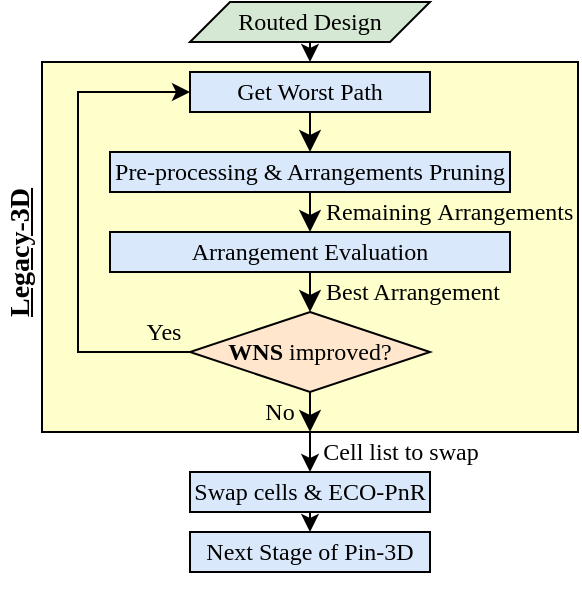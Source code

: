 <mxfile version="24.3.1" type="github" pages="2">
  <diagram name="Page-1" id="XErxERJ1ZHLDVIIJKSSp">
    <mxGraphModel dx="1233" dy="1164" grid="0" gridSize="10" guides="1" tooltips="1" connect="1" arrows="1" fold="1" page="0" pageScale="1" pageWidth="850" pageHeight="1100" background="none" math="0" shadow="0">
      <root>
        <mxCell id="0" />
        <mxCell id="1" parent="0" />
        <mxCell id="jLSsSlZWC7ViVXlGuK6f-1" style="edgeStyle=orthogonalEdgeStyle;rounded=0;orthogonalLoop=1;jettySize=auto;html=1;exitX=0.5;exitY=1;exitDx=0;exitDy=0;entryX=0.5;entryY=0;entryDx=0;entryDy=0;" parent="1" target="jLSsSlZWC7ViVXlGuK6f-22" edge="1">
          <mxGeometry relative="1" as="geometry">
            <mxPoint x="363" y="20" as="sourcePoint" />
          </mxGeometry>
        </mxCell>
        <mxCell id="jLSsSlZWC7ViVXlGuK6f-2" value="" style="rounded=0;whiteSpace=wrap;html=1;fillColor=#FFFFCC;strokeColor=#000000;" parent="1" vertex="1">
          <mxGeometry x="229" y="-165" width="268" height="185" as="geometry" />
        </mxCell>
        <mxCell id="QQOnf1ZI_L-p0ae3JQfT-3" style="edgeStyle=orthogonalEdgeStyle;rounded=0;orthogonalLoop=1;jettySize=auto;html=1;exitX=0.5;exitY=1;exitDx=0;exitDy=0;entryX=0.5;entryY=0;entryDx=0;entryDy=0;" edge="1" parent="1" source="jLSsSlZWC7ViVXlGuK6f-4" target="jLSsSlZWC7ViVXlGuK6f-2">
          <mxGeometry relative="1" as="geometry" />
        </mxCell>
        <mxCell id="jLSsSlZWC7ViVXlGuK6f-4" value="Routed Design" style="shape=parallelogram;perimeter=parallelogramPerimeter;whiteSpace=wrap;html=1;fixedSize=1;fontFamily=Times New Roman;fillColor=#d5e8d4;strokeColor=#000000;" parent="1" vertex="1">
          <mxGeometry x="303" y="-195" width="120" height="20" as="geometry" />
        </mxCell>
        <mxCell id="jLSsSlZWC7ViVXlGuK6f-5" style="edgeStyle=none;curved=1;rounded=0;orthogonalLoop=1;jettySize=auto;html=1;exitX=0.5;exitY=1;exitDx=0;exitDy=0;entryX=0.5;entryY=0;entryDx=0;entryDy=0;fontSize=12;startSize=8;endSize=8;strokeColor=#000000;fontColor=#000000;fillColor=#ffe6cc;" parent="1" source="jLSsSlZWC7ViVXlGuK6f-6" target="jLSsSlZWC7ViVXlGuK6f-8" edge="1">
          <mxGeometry relative="1" as="geometry">
            <mxPoint x="311" y="-133" as="sourcePoint" />
          </mxGeometry>
        </mxCell>
        <mxCell id="jLSsSlZWC7ViVXlGuK6f-6" value="Get Worst Path" style="rounded=0;whiteSpace=wrap;html=1;fontFamily=Times New Roman;fillColor=#dae8fc;strokeColor=#000000;" parent="1" vertex="1">
          <mxGeometry x="303" y="-160" width="120" height="20" as="geometry" />
        </mxCell>
        <mxCell id="jLSsSlZWC7ViVXlGuK6f-7" style="edgeStyle=none;curved=1;rounded=0;orthogonalLoop=1;jettySize=auto;html=1;exitX=0.5;exitY=1;exitDx=0;exitDy=0;entryX=0.5;entryY=0;entryDx=0;entryDy=0;fontSize=12;startSize=8;endSize=8;strokeColor=#000000;fontColor=#000000;fillColor=#ffe6cc;" parent="1" source="jLSsSlZWC7ViVXlGuK6f-8" target="jLSsSlZWC7ViVXlGuK6f-9" edge="1">
          <mxGeometry relative="1" as="geometry" />
        </mxCell>
        <mxCell id="jLSsSlZWC7ViVXlGuK6f-8" value="Pre-processing &amp;amp; Arrangements Pruning" style="rounded=0;whiteSpace=wrap;html=1;fontFamily=Times New Roman;fillColor=#dae8fc;strokeColor=#000000;" parent="1" vertex="1">
          <mxGeometry x="263" y="-120" width="200" height="20" as="geometry" />
        </mxCell>
        <mxCell id="jLSsSlZWC7ViVXlGuK6f-9" value="Arrangement Evaluation" style="rounded=0;whiteSpace=wrap;html=1;fontFamily=Times New Roman;fillColor=#dae8fc;strokeColor=#000000;" parent="1" vertex="1">
          <mxGeometry x="263" y="-80" width="200" height="20" as="geometry" />
        </mxCell>
        <mxCell id="jLSsSlZWC7ViVXlGuK6f-10" style="edgeStyle=none;curved=1;rounded=0;orthogonalLoop=1;jettySize=auto;html=1;exitX=0.5;exitY=1;exitDx=0;exitDy=0;fontSize=12;startSize=8;endSize=8;strokeColor=#000000;fontColor=#000000;fillColor=#ffe6cc;entryX=0.5;entryY=1;entryDx=0;entryDy=0;" parent="1" source="jLSsSlZWC7ViVXlGuK6f-12" edge="1" target="jLSsSlZWC7ViVXlGuK6f-2">
          <mxGeometry relative="1" as="geometry">
            <mxPoint x="311" y="73" as="targetPoint" />
          </mxGeometry>
        </mxCell>
        <mxCell id="QQOnf1ZI_L-p0ae3JQfT-1" style="edgeStyle=orthogonalEdgeStyle;rounded=0;orthogonalLoop=1;jettySize=auto;html=1;exitX=0;exitY=0.5;exitDx=0;exitDy=0;entryX=0;entryY=0.5;entryDx=0;entryDy=0;" edge="1" parent="1" source="jLSsSlZWC7ViVXlGuK6f-12" target="jLSsSlZWC7ViVXlGuK6f-6">
          <mxGeometry relative="1" as="geometry">
            <Array as="points">
              <mxPoint x="247" y="-20" />
              <mxPoint x="247" y="-150" />
            </Array>
          </mxGeometry>
        </mxCell>
        <mxCell id="jLSsSlZWC7ViVXlGuK6f-12" value="&lt;b&gt;WNS&lt;/b&gt; improved?" style="rhombus;whiteSpace=wrap;html=1;fontFamily=Times New Roman;fillColor=#ffe6cc;strokeColor=#000000;" parent="1" vertex="1">
          <mxGeometry x="303" y="-40" width="120" height="40" as="geometry" />
        </mxCell>
        <mxCell id="jLSsSlZWC7ViVXlGuK6f-13" style="edgeStyle=none;curved=1;rounded=0;orthogonalLoop=1;jettySize=auto;html=1;exitX=0.5;exitY=1;exitDx=0;exitDy=0;fontSize=12;startSize=8;endSize=8;strokeColor=#000000;fontColor=#000000;fillColor=#ffe6cc;" parent="1" source="jLSsSlZWC7ViVXlGuK6f-12" target="jLSsSlZWC7ViVXlGuK6f-12" edge="1">
          <mxGeometry relative="1" as="geometry" />
        </mxCell>
        <mxCell id="jLSsSlZWC7ViVXlGuK6f-14" style="edgeStyle=none;curved=1;rounded=0;orthogonalLoop=1;jettySize=auto;html=1;exitX=0.5;exitY=0;exitDx=0;exitDy=0;fontSize=12;startSize=8;endSize=8;strokeColor=#000000;fontColor=#000000;fillColor=#ffe6cc;" parent="1" source="jLSsSlZWC7ViVXlGuK6f-12" target="jLSsSlZWC7ViVXlGuK6f-12" edge="1">
          <mxGeometry relative="1" as="geometry" />
        </mxCell>
        <mxCell id="jLSsSlZWC7ViVXlGuK6f-15" style="edgeStyle=none;curved=1;rounded=0;orthogonalLoop=1;jettySize=auto;html=1;exitX=0.5;exitY=1;exitDx=0;exitDy=0;entryX=0.5;entryY=0;entryDx=0;entryDy=0;fontSize=12;startSize=8;endSize=8;strokeColor=#000000;fontColor=#000000;fillColor=#ffe6cc;" parent="1" source="jLSsSlZWC7ViVXlGuK6f-9" target="jLSsSlZWC7ViVXlGuK6f-12" edge="1">
          <mxGeometry relative="1" as="geometry">
            <mxPoint x="311" as="sourcePoint" />
            <mxPoint x="321" y="-21" as="targetPoint" />
          </mxGeometry>
        </mxCell>
        <mxCell id="jLSsSlZWC7ViVXlGuK6f-16" value="Yes" style="text;html=1;align=center;verticalAlign=middle;whiteSpace=wrap;rounded=0;fontSize=12;fontFamily=Times New Roman;strokeColor=none;fillColor=none;" parent="1" vertex="1">
          <mxGeometry x="280" y="-40" width="20" height="20" as="geometry" />
        </mxCell>
        <mxCell id="jLSsSlZWC7ViVXlGuK6f-17" value="No" style="text;html=1;align=center;verticalAlign=middle;whiteSpace=wrap;rounded=0;fontSize=12;fontFamily=Times New Roman;strokeColor=none;fillColor=none;" parent="1" vertex="1">
          <mxGeometry x="338" width="20" height="20" as="geometry" />
        </mxCell>
        <mxCell id="jLSsSlZWC7ViVXlGuK6f-18" value="&lt;font face=&quot;Times New Roman&quot;&gt;Remaining&amp;nbsp;&lt;/font&gt;&lt;span style=&quot;font-family: &amp;quot;Times New Roman&amp;quot;;&quot;&gt;Arrangements&lt;/span&gt;" style="text;html=1;align=left;verticalAlign=middle;whiteSpace=wrap;rounded=0;" parent="1" vertex="1">
          <mxGeometry x="369" y="-100" width="129" height="20" as="geometry" />
        </mxCell>
        <mxCell id="jLSsSlZWC7ViVXlGuK6f-19" value="&lt;font face=&quot;Times New Roman&quot;&gt;Best Arrangement&lt;/font&gt;" style="text;html=1;align=left;verticalAlign=middle;whiteSpace=wrap;rounded=0;" parent="1" vertex="1">
          <mxGeometry x="369" y="-60" width="94" height="20" as="geometry" />
        </mxCell>
        <mxCell id="jLSsSlZWC7ViVXlGuK6f-20" value="Cell list to swap" style="text;html=1;align=center;verticalAlign=middle;whiteSpace=wrap;rounded=0;fontFamily=Times New Roman;" parent="1" vertex="1">
          <mxGeometry x="363" y="20" width="91" height="20" as="geometry" />
        </mxCell>
        <mxCell id="jLSsSlZWC7ViVXlGuK6f-21" style="edgeStyle=orthogonalEdgeStyle;rounded=0;orthogonalLoop=1;jettySize=auto;html=1;exitX=0.5;exitY=1;exitDx=0;exitDy=0;entryX=0.5;entryY=0;entryDx=0;entryDy=0;" parent="1" source="jLSsSlZWC7ViVXlGuK6f-22" target="jLSsSlZWC7ViVXlGuK6f-23" edge="1">
          <mxGeometry relative="1" as="geometry" />
        </mxCell>
        <mxCell id="jLSsSlZWC7ViVXlGuK6f-22" value="Swap cells &amp;amp; ECO-PnR" style="rounded=0;whiteSpace=wrap;html=1;fontFamily=Times New Roman;fillColor=#dae8fc;strokeColor=#000000;" parent="1" vertex="1">
          <mxGeometry x="303" y="40" width="120" height="20" as="geometry" />
        </mxCell>
        <mxCell id="jLSsSlZWC7ViVXlGuK6f-23" value="Next Stage of Pin-3D" style="rounded=0;whiteSpace=wrap;html=1;fontFamily=Times New Roman;fillColor=#dae8fc;strokeColor=#000000;" parent="1" vertex="1">
          <mxGeometry x="303" y="70" width="120" height="20" as="geometry" />
        </mxCell>
        <mxCell id="jLSsSlZWC7ViVXlGuK6f-24" style="edgeStyle=orthogonalEdgeStyle;rounded=0;orthogonalLoop=1;jettySize=auto;html=1;exitX=0.5;exitY=1;exitDx=0;exitDy=0;" parent="1" source="jLSsSlZWC7ViVXlGuK6f-23" target="jLSsSlZWC7ViVXlGuK6f-23" edge="1">
          <mxGeometry relative="1" as="geometry" />
        </mxCell>
        <mxCell id="38U8CLaRCGRlsHLVBX0J-2" value="&lt;font style=&quot;font-size: 14px;&quot; face=&quot;Times New Roman&quot;&gt;&lt;b&gt;&lt;u&gt;Legacy-3D&lt;/u&gt;&lt;/b&gt;&lt;/font&gt;" style="text;html=1;align=left;verticalAlign=middle;whiteSpace=wrap;rounded=0;rotation=-90;" vertex="1" parent="1">
          <mxGeometry x="184.5" y="-80" width="68" height="20" as="geometry" />
        </mxCell>
      </root>
    </mxGraphModel>
  </diagram>
  <diagram id="l15pQozAcrHHwmY1cU3F" name="Page-2">
    <mxGraphModel dx="1233" dy="1864" grid="1" gridSize="10" guides="1" tooltips="1" connect="1" arrows="1" fold="1" page="1" pageScale="1" pageWidth="850" pageHeight="1100" math="0" shadow="0">
      <root>
        <mxCell id="0" />
        <mxCell id="1" parent="0" />
        <mxCell id="DGBzDqfQjrOENhyIByOy-2" value="" style="rounded=0;whiteSpace=wrap;html=1;fillColor=#FFFFCC;strokeColor=#000000;" vertex="1" parent="1">
          <mxGeometry x="299" y="-430" width="268" height="125" as="geometry" />
        </mxCell>
        <mxCell id="v0jntabk0fBV0LT8dKJ2-19" value="&lt;font face=&quot;Times New Roman&quot;&gt;Best Arrangement&amp;nbsp;&lt;/font&gt;&lt;span style=&quot;font-family: &amp;quot;Times New Roman&amp;quot;;&quot;&gt;Combination&lt;/span&gt;" style="text;html=1;align=left;verticalAlign=middle;whiteSpace=wrap;rounded=0;" vertex="1" parent="1">
          <mxGeometry x="410" y="-325" width="190" height="20" as="geometry" />
        </mxCell>
        <mxCell id="DGBzDqfQjrOENhyIByOy-1" style="edgeStyle=orthogonalEdgeStyle;rounded=0;orthogonalLoop=1;jettySize=auto;html=1;exitX=0.5;exitY=1;exitDx=0;exitDy=0;entryX=0.5;entryY=0;entryDx=0;entryDy=0;" edge="1" parent="1" target="DGBzDqfQjrOENhyIByOy-22">
          <mxGeometry relative="1" as="geometry">
            <mxPoint x="404" y="-305" as="sourcePoint" />
          </mxGeometry>
        </mxCell>
        <mxCell id="DGBzDqfQjrOENhyIByOy-4" value="Routed Design" style="shape=parallelogram;perimeter=parallelogramPerimeter;whiteSpace=wrap;html=1;fixedSize=1;fontFamily=Times New Roman;fillColor=#d5e8d4;strokeColor=#000000;" vertex="1" parent="1">
          <mxGeometry x="344" y="-460" width="120" height="20" as="geometry" />
        </mxCell>
        <mxCell id="DGBzDqfQjrOENhyIByOy-5" style="edgeStyle=none;curved=1;rounded=0;orthogonalLoop=1;jettySize=auto;html=1;exitX=0.5;exitY=1;exitDx=0;exitDy=0;entryX=0.5;entryY=0;entryDx=0;entryDy=0;fontSize=12;startSize=8;endSize=8;strokeColor=#000000;fontColor=#000000;fillColor=#ffe6cc;" edge="1" parent="1" source="DGBzDqfQjrOENhyIByOy-6" target="DGBzDqfQjrOENhyIByOy-8">
          <mxGeometry relative="1" as="geometry">
            <mxPoint x="352" y="-398" as="sourcePoint" />
          </mxGeometry>
        </mxCell>
        <mxCell id="DGBzDqfQjrOENhyIByOy-6" value="Get&lt;i&gt;&lt;b&gt;&amp;nbsp;N&lt;/b&gt;&lt;/i&gt;&amp;nbsp;Worst Path" style="rounded=0;whiteSpace=wrap;html=1;fontFamily=Times New Roman;fillColor=#dae8fc;strokeColor=#000000;" vertex="1" parent="1">
          <mxGeometry x="344" y="-425" width="120" height="20" as="geometry" />
        </mxCell>
        <mxCell id="DGBzDqfQjrOENhyIByOy-7" style="edgeStyle=none;curved=1;rounded=0;orthogonalLoop=1;jettySize=auto;html=1;exitX=0.5;exitY=1;exitDx=0;exitDy=0;entryX=0.5;entryY=0;entryDx=0;entryDy=0;fontSize=12;startSize=8;endSize=8;strokeColor=#000000;fontColor=#000000;fillColor=#ffe6cc;" edge="1" parent="1" source="DGBzDqfQjrOENhyIByOy-8" target="DGBzDqfQjrOENhyIByOy-9">
          <mxGeometry relative="1" as="geometry" />
        </mxCell>
        <mxCell id="DGBzDqfQjrOENhyIByOy-8" value="Pre-processing &amp;amp; Arrangements Pruning" style="rounded=0;whiteSpace=wrap;html=1;fontFamily=Times New Roman;fillColor=#dae8fc;strokeColor=#000000;" vertex="1" parent="1">
          <mxGeometry x="304" y="-385" width="200" height="20" as="geometry" />
        </mxCell>
        <mxCell id="DGBzDqfQjrOENhyIByOy-9" value="Dynamic Programming +&amp;nbsp;&lt;b&gt;LSTM&lt;/b&gt;" style="rounded=0;whiteSpace=wrap;html=1;fontFamily=Times New Roman;fillColor=#dae8fc;strokeColor=#000000;" vertex="1" parent="1">
          <mxGeometry x="304" y="-345" width="200" height="20" as="geometry" />
        </mxCell>
        <mxCell id="DGBzDqfQjrOENhyIByOy-13" style="edgeStyle=none;curved=1;rounded=0;orthogonalLoop=1;jettySize=auto;html=1;exitX=0.5;exitY=1;exitDx=0;exitDy=0;fontSize=12;startSize=8;endSize=8;strokeColor=#000000;fontColor=#000000;fillColor=#ffe6cc;" edge="1" parent="1">
          <mxGeometry relative="1" as="geometry">
            <mxPoint x="404" y="-275" as="sourcePoint" />
            <mxPoint x="404" y="-275" as="targetPoint" />
          </mxGeometry>
        </mxCell>
        <mxCell id="DGBzDqfQjrOENhyIByOy-14" style="edgeStyle=none;curved=1;rounded=0;orthogonalLoop=1;jettySize=auto;html=1;exitX=0.5;exitY=0;exitDx=0;exitDy=0;fontSize=12;startSize=8;endSize=8;strokeColor=#000000;fontColor=#000000;fillColor=#ffe6cc;" edge="1" parent="1">
          <mxGeometry relative="1" as="geometry">
            <mxPoint x="404" y="-305" as="sourcePoint" />
            <mxPoint x="404" y="-305" as="targetPoint" />
          </mxGeometry>
        </mxCell>
        <mxCell id="DGBzDqfQjrOENhyIByOy-18" value="&lt;font face=&quot;Times New Roman&quot;&gt;Remaining&amp;nbsp;&lt;/font&gt;&lt;span style=&quot;font-family: &amp;quot;Times New Roman&amp;quot;;&quot;&gt;Arrangements&lt;/span&gt;" style="text;html=1;align=left;verticalAlign=middle;whiteSpace=wrap;rounded=0;" vertex="1" parent="1">
          <mxGeometry x="410" y="-365" width="129" height="20" as="geometry" />
        </mxCell>
        <mxCell id="DGBzDqfQjrOENhyIByOy-20" value="Cell list to swap" style="text;html=1;align=center;verticalAlign=middle;whiteSpace=wrap;rounded=0;fontFamily=Times New Roman;" vertex="1" parent="1">
          <mxGeometry x="404" y="-305" width="91" height="20" as="geometry" />
        </mxCell>
        <mxCell id="DGBzDqfQjrOENhyIByOy-21" style="edgeStyle=orthogonalEdgeStyle;rounded=0;orthogonalLoop=1;jettySize=auto;html=1;exitX=0.5;exitY=1;exitDx=0;exitDy=0;entryX=0.5;entryY=0;entryDx=0;entryDy=0;" edge="1" parent="1" source="DGBzDqfQjrOENhyIByOy-22" target="DGBzDqfQjrOENhyIByOy-23">
          <mxGeometry relative="1" as="geometry" />
        </mxCell>
        <mxCell id="DGBzDqfQjrOENhyIByOy-22" value="Swap cells &amp;amp; ECO-PnR" style="rounded=0;whiteSpace=wrap;html=1;fontFamily=Times New Roman;fillColor=#dae8fc;strokeColor=#000000;" vertex="1" parent="1">
          <mxGeometry x="344" y="-285" width="120" height="20" as="geometry" />
        </mxCell>
        <mxCell id="DGBzDqfQjrOENhyIByOy-23" value="Next Stage of Pin-3D" style="rounded=0;whiteSpace=wrap;html=1;fontFamily=Times New Roman;fillColor=#dae8fc;strokeColor=#000000;" vertex="1" parent="1">
          <mxGeometry x="344" y="-255" width="120" height="20" as="geometry" />
        </mxCell>
        <mxCell id="DGBzDqfQjrOENhyIByOy-24" style="edgeStyle=orthogonalEdgeStyle;rounded=0;orthogonalLoop=1;jettySize=auto;html=1;exitX=0.5;exitY=1;exitDx=0;exitDy=0;" edge="1" parent="1" source="DGBzDqfQjrOENhyIByOy-23" target="DGBzDqfQjrOENhyIByOy-23">
          <mxGeometry relative="1" as="geometry" />
        </mxCell>
        <mxCell id="DGBzDqfQjrOENhyIByOy-26" style="edgeStyle=none;curved=1;rounded=0;orthogonalLoop=1;jettySize=auto;html=1;exitX=0.5;exitY=1;exitDx=0;exitDy=0;entryX=0.5;entryY=0;entryDx=0;entryDy=0;fontSize=12;startSize=8;endSize=8;strokeColor=#000000;fontColor=#000000;fillColor=#ffe6cc;" edge="1" parent="1">
          <mxGeometry relative="1" as="geometry">
            <mxPoint x="404" y="-325" as="sourcePoint" />
            <mxPoint x="404" y="-305" as="targetPoint" />
          </mxGeometry>
        </mxCell>
        <mxCell id="b2X8deVqjeL8ZvvvtQB--1" style="edgeStyle=orthogonalEdgeStyle;rounded=0;orthogonalLoop=1;jettySize=auto;html=1;exitX=0.5;exitY=1;exitDx=0;exitDy=0;entryX=0.396;entryY=0.007;entryDx=0;entryDy=0;entryPerimeter=0;" edge="1" parent="1" source="DGBzDqfQjrOENhyIByOy-4" target="DGBzDqfQjrOENhyIByOy-2">
          <mxGeometry relative="1" as="geometry" />
        </mxCell>
        <mxCell id="mHlkPV4lpZS78IPRPdAZ-1" value="&lt;font face=&quot;Times New Roman&quot; size=&quot;1&quot;&gt;&lt;b style=&quot;font-size: 14px;&quot;&gt;Legacy-3D-AI&lt;/b&gt;&lt;/font&gt;" style="text;html=1;align=left;verticalAlign=middle;whiteSpace=wrap;rounded=0;rotation=-90;fontStyle=4" vertex="1" parent="1">
          <mxGeometry x="243.5" y="-377.5" width="91" height="20" as="geometry" />
        </mxCell>
      </root>
    </mxGraphModel>
  </diagram>
</mxfile>
